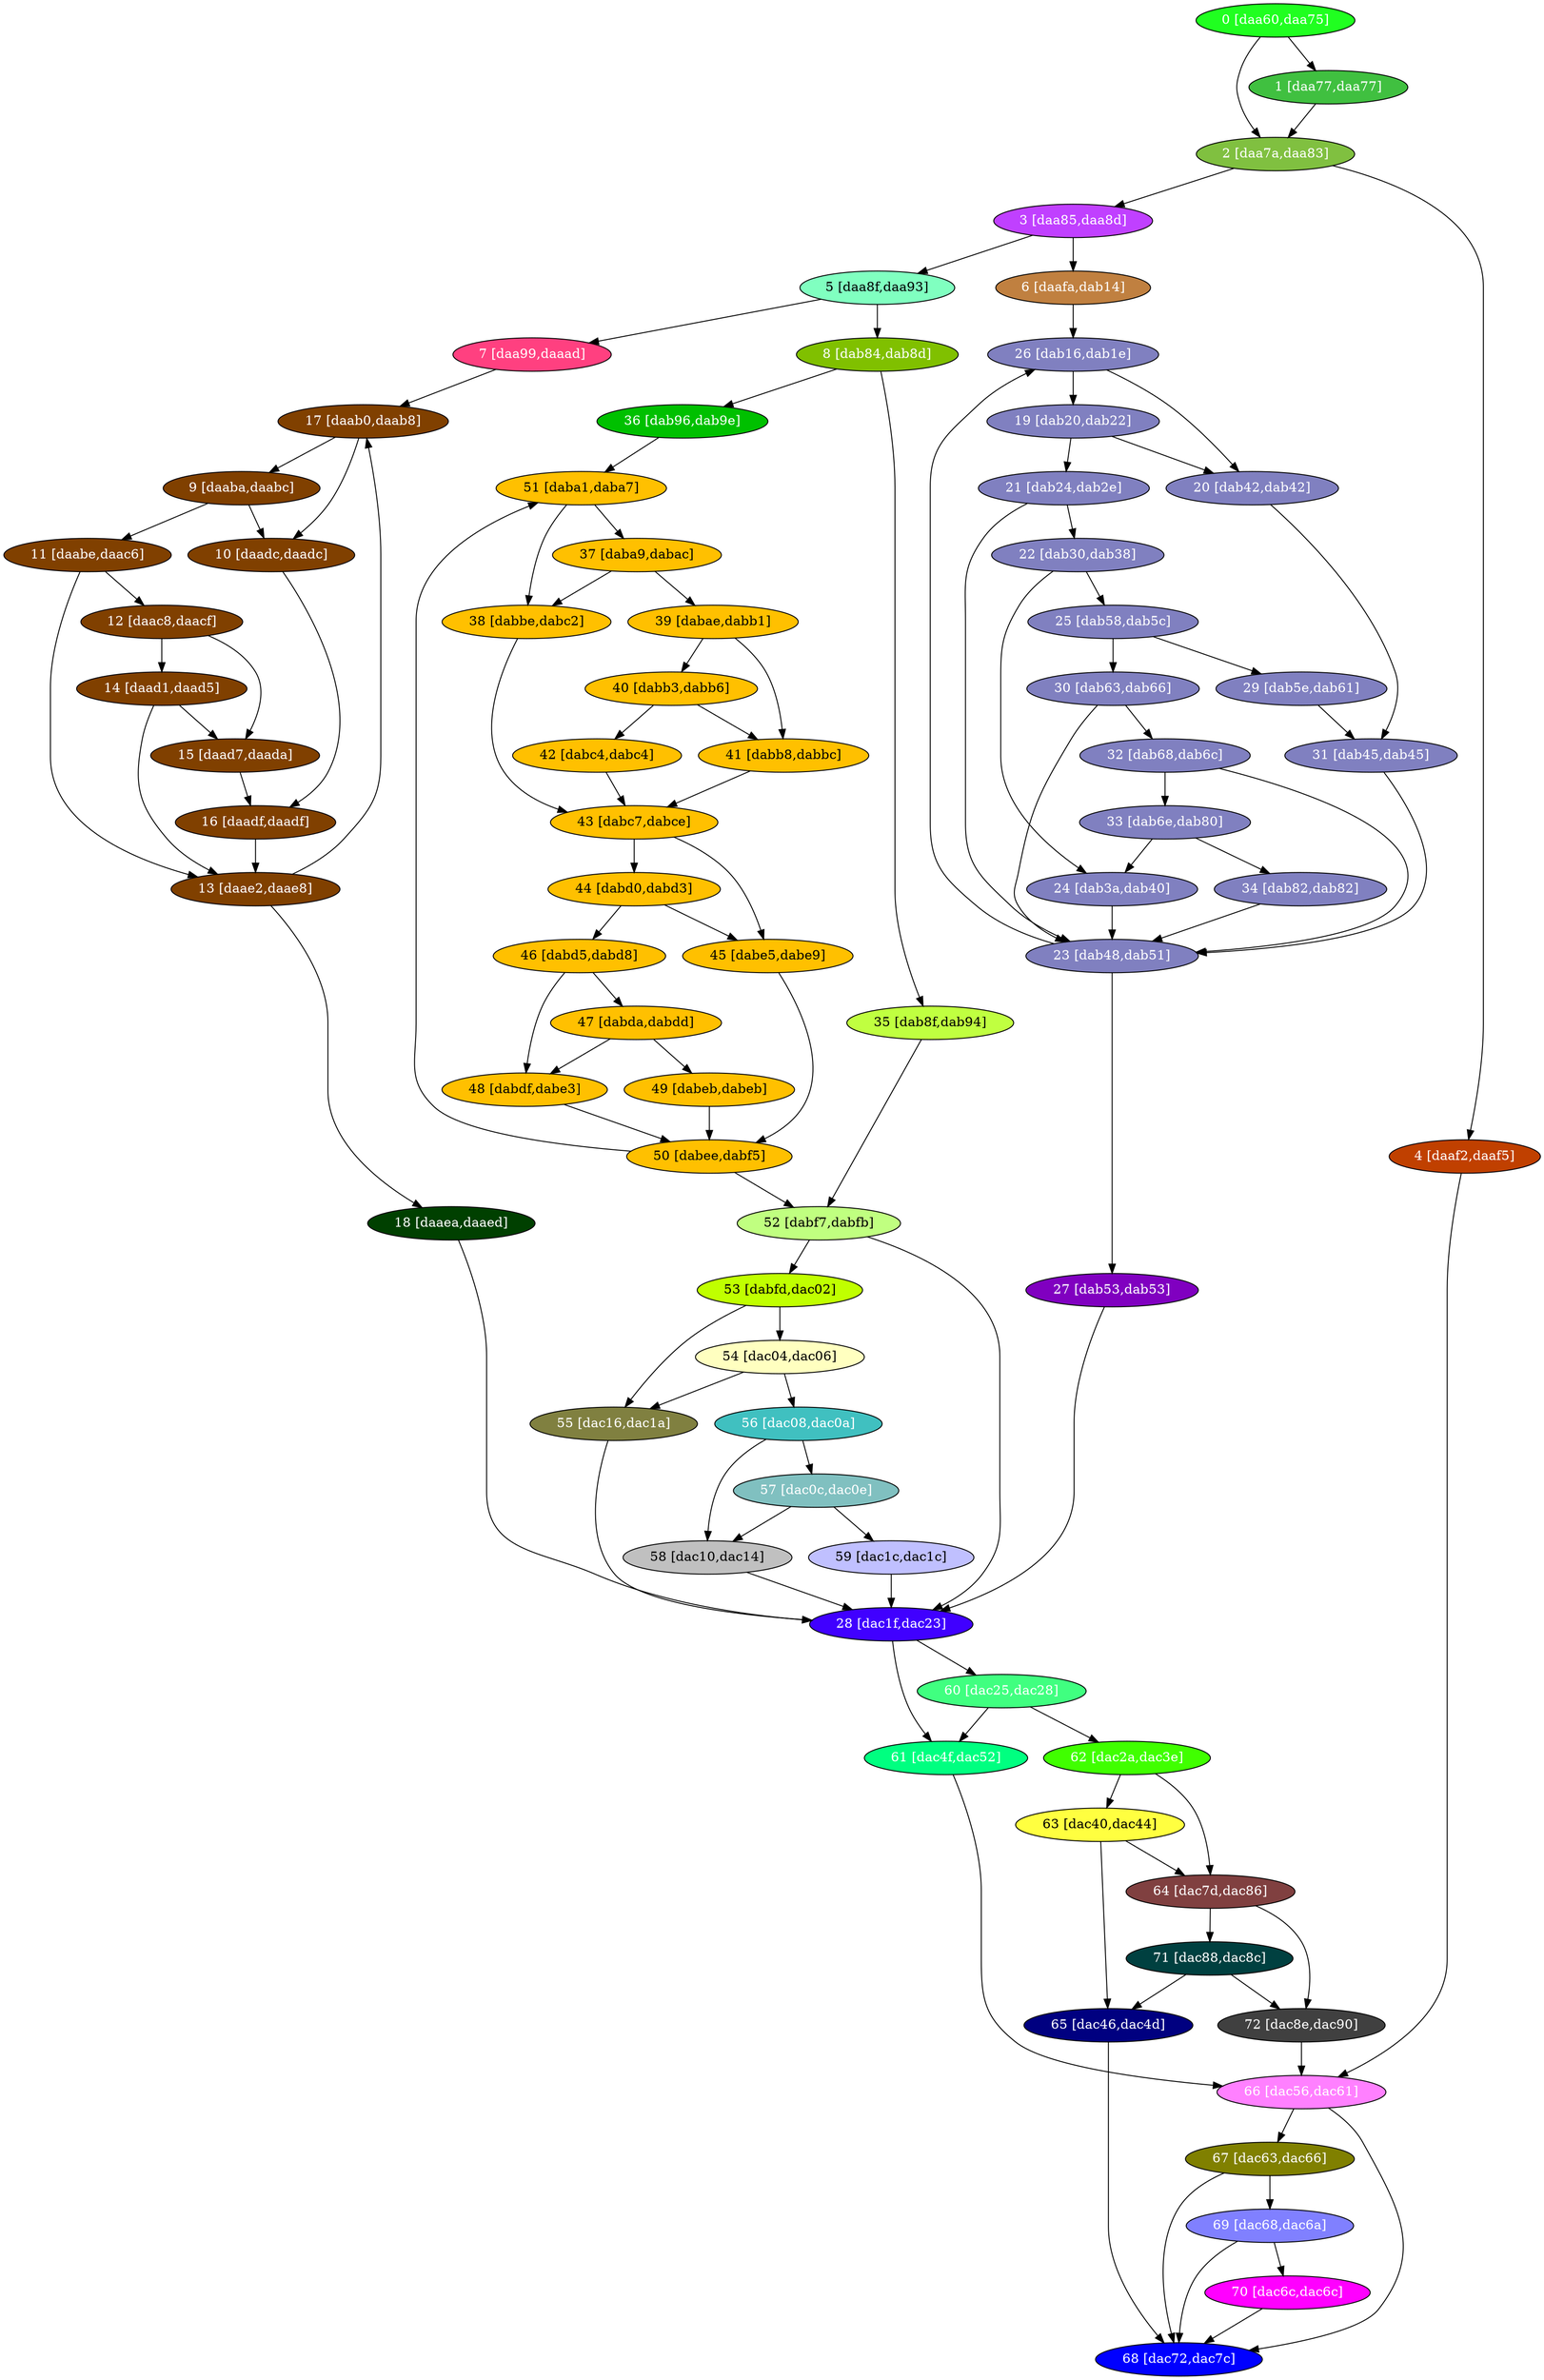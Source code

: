 diGraph libnss3{
	libnss3_0  [style=filled fillcolor="#20FF20" fontcolor="#ffffff" shape=oval label="0 [daa60,daa75]"]
	libnss3_1  [style=filled fillcolor="#40C040" fontcolor="#ffffff" shape=oval label="1 [daa77,daa77]"]
	libnss3_2  [style=filled fillcolor="#80C040" fontcolor="#ffffff" shape=oval label="2 [daa7a,daa83]"]
	libnss3_3  [style=filled fillcolor="#C040FF" fontcolor="#ffffff" shape=oval label="3 [daa85,daa8d]"]
	libnss3_4  [style=filled fillcolor="#C04000" fontcolor="#ffffff" shape=oval label="4 [daaf2,daaf5]"]
	libnss3_5  [style=filled fillcolor="#80FFC0" fontcolor="#000000" shape=oval label="5 [daa8f,daa93]"]
	libnss3_6  [style=filled fillcolor="#C08040" fontcolor="#ffffff" shape=oval label="6 [daafa,dab14]"]
	libnss3_7  [style=filled fillcolor="#FF4080" fontcolor="#ffffff" shape=oval label="7 [daa99,daaad]"]
	libnss3_8  [style=filled fillcolor="#80C000" fontcolor="#ffffff" shape=oval label="8 [dab84,dab8d]"]
	libnss3_9  [style=filled fillcolor="#804000" fontcolor="#ffffff" shape=oval label="9 [daaba,daabc]"]
	libnss3_a  [style=filled fillcolor="#804000" fontcolor="#ffffff" shape=oval label="10 [daadc,daadc]"]
	libnss3_b  [style=filled fillcolor="#804000" fontcolor="#ffffff" shape=oval label="11 [daabe,daac6]"]
	libnss3_c  [style=filled fillcolor="#804000" fontcolor="#ffffff" shape=oval label="12 [daac8,daacf]"]
	libnss3_d  [style=filled fillcolor="#804000" fontcolor="#ffffff" shape=oval label="13 [daae2,daae8]"]
	libnss3_e  [style=filled fillcolor="#804000" fontcolor="#ffffff" shape=oval label="14 [daad1,daad5]"]
	libnss3_f  [style=filled fillcolor="#804000" fontcolor="#ffffff" shape=oval label="15 [daad7,daada]"]
	libnss3_10  [style=filled fillcolor="#804000" fontcolor="#ffffff" shape=oval label="16 [daadf,daadf]"]
	libnss3_11  [style=filled fillcolor="#804000" fontcolor="#ffffff" shape=oval label="17 [daab0,daab8]"]
	libnss3_12  [style=filled fillcolor="#004000" fontcolor="#ffffff" shape=oval label="18 [daaea,daaed]"]
	libnss3_13  [style=filled fillcolor="#8080C0" fontcolor="#ffffff" shape=oval label="19 [dab20,dab22]"]
	libnss3_14  [style=filled fillcolor="#8080C0" fontcolor="#ffffff" shape=oval label="20 [dab42,dab42]"]
	libnss3_15  [style=filled fillcolor="#8080C0" fontcolor="#ffffff" shape=oval label="21 [dab24,dab2e]"]
	libnss3_16  [style=filled fillcolor="#8080C0" fontcolor="#ffffff" shape=oval label="22 [dab30,dab38]"]
	libnss3_17  [style=filled fillcolor="#8080C0" fontcolor="#ffffff" shape=oval label="23 [dab48,dab51]"]
	libnss3_18  [style=filled fillcolor="#8080C0" fontcolor="#ffffff" shape=oval label="24 [dab3a,dab40]"]
	libnss3_19  [style=filled fillcolor="#8080C0" fontcolor="#ffffff" shape=oval label="25 [dab58,dab5c]"]
	libnss3_1a  [style=filled fillcolor="#8080C0" fontcolor="#ffffff" shape=oval label="26 [dab16,dab1e]"]
	libnss3_1b  [style=filled fillcolor="#8000C0" fontcolor="#ffffff" shape=oval label="27 [dab53,dab53]"]
	libnss3_1c  [style=filled fillcolor="#4000FF" fontcolor="#ffffff" shape=oval label="28 [dac1f,dac23]"]
	libnss3_1d  [style=filled fillcolor="#8080C0" fontcolor="#ffffff" shape=oval label="29 [dab5e,dab61]"]
	libnss3_1e  [style=filled fillcolor="#8080C0" fontcolor="#ffffff" shape=oval label="30 [dab63,dab66]"]
	libnss3_1f  [style=filled fillcolor="#8080C0" fontcolor="#ffffff" shape=oval label="31 [dab45,dab45]"]
	libnss3_20  [style=filled fillcolor="#8080C0" fontcolor="#ffffff" shape=oval label="32 [dab68,dab6c]"]
	libnss3_21  [style=filled fillcolor="#8080C0" fontcolor="#ffffff" shape=oval label="33 [dab6e,dab80]"]
	libnss3_22  [style=filled fillcolor="#8080C0" fontcolor="#ffffff" shape=oval label="34 [dab82,dab82]"]
	libnss3_23  [style=filled fillcolor="#C0FF40" fontcolor="#000000" shape=oval label="35 [dab8f,dab94]"]
	libnss3_24  [style=filled fillcolor="#00C000" fontcolor="#ffffff" shape=oval label="36 [dab96,dab9e]"]
	libnss3_25  [style=filled fillcolor="#FFC000" fontcolor="#000000" shape=oval label="37 [daba9,dabac]"]
	libnss3_26  [style=filled fillcolor="#FFC000" fontcolor="#000000" shape=oval label="38 [dabbe,dabc2]"]
	libnss3_27  [style=filled fillcolor="#FFC000" fontcolor="#000000" shape=oval label="39 [dabae,dabb1]"]
	libnss3_28  [style=filled fillcolor="#FFC000" fontcolor="#000000" shape=oval label="40 [dabb3,dabb6]"]
	libnss3_29  [style=filled fillcolor="#FFC000" fontcolor="#000000" shape=oval label="41 [dabb8,dabbc]"]
	libnss3_2a  [style=filled fillcolor="#FFC000" fontcolor="#000000" shape=oval label="42 [dabc4,dabc4]"]
	libnss3_2b  [style=filled fillcolor="#FFC000" fontcolor="#000000" shape=oval label="43 [dabc7,dabce]"]
	libnss3_2c  [style=filled fillcolor="#FFC000" fontcolor="#000000" shape=oval label="44 [dabd0,dabd3]"]
	libnss3_2d  [style=filled fillcolor="#FFC000" fontcolor="#000000" shape=oval label="45 [dabe5,dabe9]"]
	libnss3_2e  [style=filled fillcolor="#FFC000" fontcolor="#000000" shape=oval label="46 [dabd5,dabd8]"]
	libnss3_2f  [style=filled fillcolor="#FFC000" fontcolor="#000000" shape=oval label="47 [dabda,dabdd]"]
	libnss3_30  [style=filled fillcolor="#FFC000" fontcolor="#000000" shape=oval label="48 [dabdf,dabe3]"]
	libnss3_31  [style=filled fillcolor="#FFC000" fontcolor="#000000" shape=oval label="49 [dabeb,dabeb]"]
	libnss3_32  [style=filled fillcolor="#FFC000" fontcolor="#000000" shape=oval label="50 [dabee,dabf5]"]
	libnss3_33  [style=filled fillcolor="#FFC000" fontcolor="#000000" shape=oval label="51 [daba1,daba7]"]
	libnss3_34  [style=filled fillcolor="#C0FF80" fontcolor="#000000" shape=oval label="52 [dabf7,dabfb]"]
	libnss3_35  [style=filled fillcolor="#C0FF00" fontcolor="#000000" shape=oval label="53 [dabfd,dac02]"]
	libnss3_36  [style=filled fillcolor="#FFFFC0" fontcolor="#000000" shape=oval label="54 [dac04,dac06]"]
	libnss3_37  [style=filled fillcolor="#808040" fontcolor="#ffffff" shape=oval label="55 [dac16,dac1a]"]
	libnss3_38  [style=filled fillcolor="#40C0C0" fontcolor="#ffffff" shape=oval label="56 [dac08,dac0a]"]
	libnss3_39  [style=filled fillcolor="#80C0C0" fontcolor="#ffffff" shape=oval label="57 [dac0c,dac0e]"]
	libnss3_3a  [style=filled fillcolor="#C0C0C0" fontcolor="#000000" shape=oval label="58 [dac10,dac14]"]
	libnss3_3b  [style=filled fillcolor="#C0C0FF" fontcolor="#000000" shape=oval label="59 [dac1c,dac1c]"]
	libnss3_3c  [style=filled fillcolor="#40FF80" fontcolor="#ffffff" shape=oval label="60 [dac25,dac28]"]
	libnss3_3d  [style=filled fillcolor="#00FF80" fontcolor="#ffffff" shape=oval label="61 [dac4f,dac52]"]
	libnss3_3e  [style=filled fillcolor="#40FF00" fontcolor="#ffffff" shape=oval label="62 [dac2a,dac3e]"]
	libnss3_3f  [style=filled fillcolor="#FFFF40" fontcolor="#000000" shape=oval label="63 [dac40,dac44]"]
	libnss3_40  [style=filled fillcolor="#804040" fontcolor="#ffffff" shape=oval label="64 [dac7d,dac86]"]
	libnss3_41  [style=filled fillcolor="#000080" fontcolor="#ffffff" shape=oval label="65 [dac46,dac4d]"]
	libnss3_42  [style=filled fillcolor="#FF80FF" fontcolor="#ffffff" shape=oval label="66 [dac56,dac61]"]
	libnss3_43  [style=filled fillcolor="#808000" fontcolor="#ffffff" shape=oval label="67 [dac63,dac66]"]
	libnss3_44  [style=filled fillcolor="#0000FF" fontcolor="#ffffff" shape=oval label="68 [dac72,dac7c]"]
	libnss3_45  [style=filled fillcolor="#8080FF" fontcolor="#ffffff" shape=oval label="69 [dac68,dac6a]"]
	libnss3_46  [style=filled fillcolor="#FF00FF" fontcolor="#ffffff" shape=oval label="70 [dac6c,dac6c]"]
	libnss3_47  [style=filled fillcolor="#004040" fontcolor="#ffffff" shape=oval label="71 [dac88,dac8c]"]
	libnss3_48  [style=filled fillcolor="#404040" fontcolor="#ffffff" shape=oval label="72 [dac8e,dac90]"]

	libnss3_0 -> libnss3_1
	libnss3_0 -> libnss3_2
	libnss3_1 -> libnss3_2
	libnss3_2 -> libnss3_3
	libnss3_2 -> libnss3_4
	libnss3_3 -> libnss3_5
	libnss3_3 -> libnss3_6
	libnss3_4 -> libnss3_42
	libnss3_5 -> libnss3_7
	libnss3_5 -> libnss3_8
	libnss3_6 -> libnss3_1a
	libnss3_7 -> libnss3_11
	libnss3_8 -> libnss3_23
	libnss3_8 -> libnss3_24
	libnss3_9 -> libnss3_a
	libnss3_9 -> libnss3_b
	libnss3_a -> libnss3_10
	libnss3_b -> libnss3_c
	libnss3_b -> libnss3_d
	libnss3_c -> libnss3_e
	libnss3_c -> libnss3_f
	libnss3_d -> libnss3_11
	libnss3_d -> libnss3_12
	libnss3_e -> libnss3_d
	libnss3_e -> libnss3_f
	libnss3_f -> libnss3_10
	libnss3_10 -> libnss3_d
	libnss3_11 -> libnss3_9
	libnss3_11 -> libnss3_a
	libnss3_12 -> libnss3_1c
	libnss3_13 -> libnss3_14
	libnss3_13 -> libnss3_15
	libnss3_14 -> libnss3_1f
	libnss3_15 -> libnss3_16
	libnss3_15 -> libnss3_17
	libnss3_16 -> libnss3_18
	libnss3_16 -> libnss3_19
	libnss3_17 -> libnss3_1a
	libnss3_17 -> libnss3_1b
	libnss3_18 -> libnss3_17
	libnss3_19 -> libnss3_1d
	libnss3_19 -> libnss3_1e
	libnss3_1a -> libnss3_13
	libnss3_1a -> libnss3_14
	libnss3_1b -> libnss3_1c
	libnss3_1c -> libnss3_3c
	libnss3_1c -> libnss3_3d
	libnss3_1d -> libnss3_1f
	libnss3_1e -> libnss3_17
	libnss3_1e -> libnss3_20
	libnss3_1f -> libnss3_17
	libnss3_20 -> libnss3_17
	libnss3_20 -> libnss3_21
	libnss3_21 -> libnss3_18
	libnss3_21 -> libnss3_22
	libnss3_22 -> libnss3_17
	libnss3_23 -> libnss3_34
	libnss3_24 -> libnss3_33
	libnss3_25 -> libnss3_26
	libnss3_25 -> libnss3_27
	libnss3_26 -> libnss3_2b
	libnss3_27 -> libnss3_28
	libnss3_27 -> libnss3_29
	libnss3_28 -> libnss3_29
	libnss3_28 -> libnss3_2a
	libnss3_29 -> libnss3_2b
	libnss3_2a -> libnss3_2b
	libnss3_2b -> libnss3_2c
	libnss3_2b -> libnss3_2d
	libnss3_2c -> libnss3_2d
	libnss3_2c -> libnss3_2e
	libnss3_2d -> libnss3_32
	libnss3_2e -> libnss3_2f
	libnss3_2e -> libnss3_30
	libnss3_2f -> libnss3_30
	libnss3_2f -> libnss3_31
	libnss3_30 -> libnss3_32
	libnss3_31 -> libnss3_32
	libnss3_32 -> libnss3_33
	libnss3_32 -> libnss3_34
	libnss3_33 -> libnss3_25
	libnss3_33 -> libnss3_26
	libnss3_34 -> libnss3_1c
	libnss3_34 -> libnss3_35
	libnss3_35 -> libnss3_36
	libnss3_35 -> libnss3_37
	libnss3_36 -> libnss3_37
	libnss3_36 -> libnss3_38
	libnss3_37 -> libnss3_1c
	libnss3_38 -> libnss3_39
	libnss3_38 -> libnss3_3a
	libnss3_39 -> libnss3_3a
	libnss3_39 -> libnss3_3b
	libnss3_3a -> libnss3_1c
	libnss3_3b -> libnss3_1c
	libnss3_3c -> libnss3_3d
	libnss3_3c -> libnss3_3e
	libnss3_3d -> libnss3_42
	libnss3_3e -> libnss3_3f
	libnss3_3e -> libnss3_40
	libnss3_3f -> libnss3_40
	libnss3_3f -> libnss3_41
	libnss3_40 -> libnss3_47
	libnss3_40 -> libnss3_48
	libnss3_41 -> libnss3_44
	libnss3_42 -> libnss3_43
	libnss3_42 -> libnss3_44
	libnss3_43 -> libnss3_44
	libnss3_43 -> libnss3_45
	libnss3_45 -> libnss3_44
	libnss3_45 -> libnss3_46
	libnss3_46 -> libnss3_44
	libnss3_47 -> libnss3_41
	libnss3_47 -> libnss3_48
	libnss3_48 -> libnss3_42
}